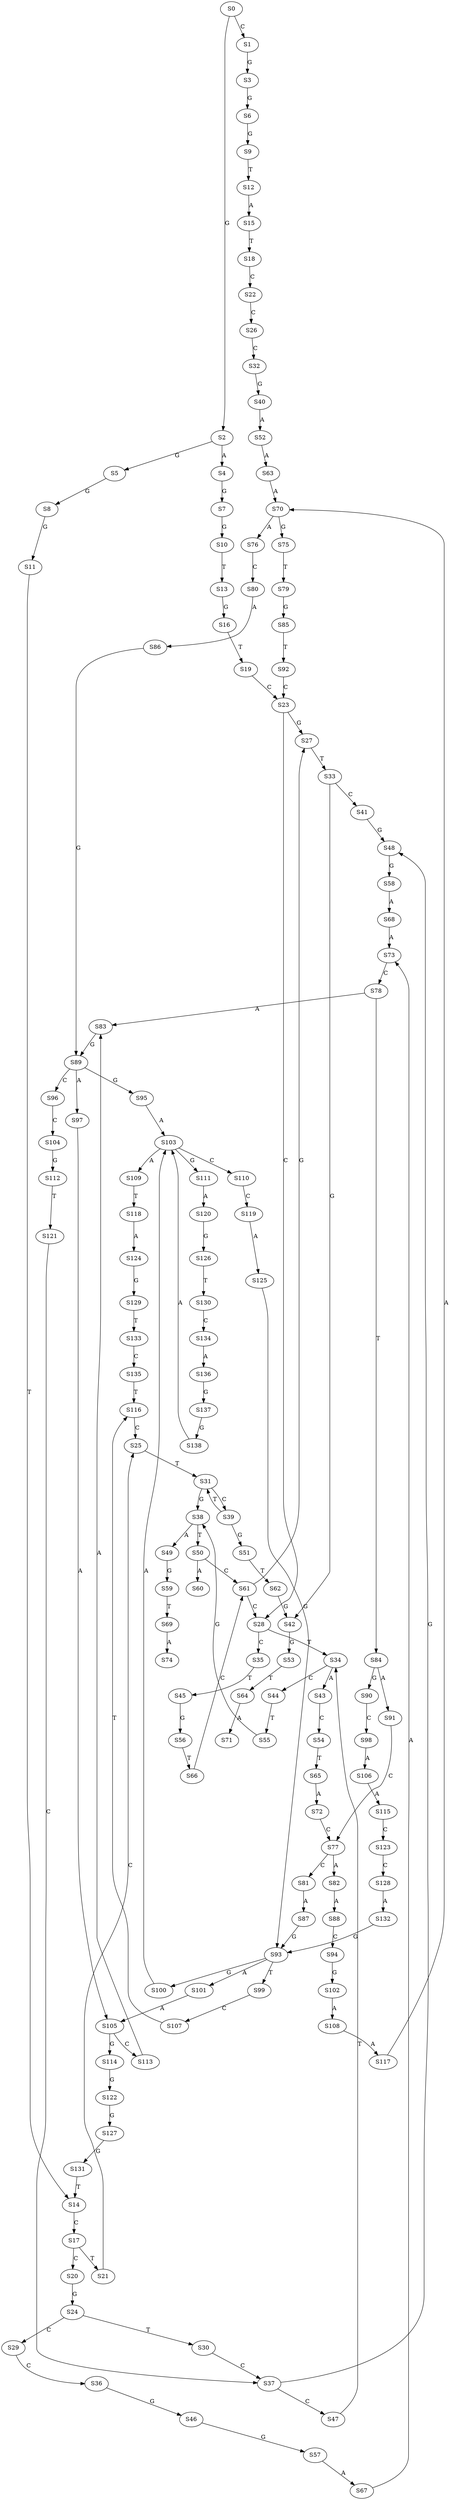strict digraph  {
	S0 -> S1 [ label = C ];
	S0 -> S2 [ label = G ];
	S1 -> S3 [ label = G ];
	S2 -> S4 [ label = A ];
	S2 -> S5 [ label = G ];
	S3 -> S6 [ label = G ];
	S4 -> S7 [ label = G ];
	S5 -> S8 [ label = G ];
	S6 -> S9 [ label = G ];
	S7 -> S10 [ label = G ];
	S8 -> S11 [ label = G ];
	S9 -> S12 [ label = T ];
	S10 -> S13 [ label = T ];
	S11 -> S14 [ label = T ];
	S12 -> S15 [ label = A ];
	S13 -> S16 [ label = G ];
	S14 -> S17 [ label = C ];
	S15 -> S18 [ label = T ];
	S16 -> S19 [ label = T ];
	S17 -> S20 [ label = C ];
	S17 -> S21 [ label = T ];
	S18 -> S22 [ label = C ];
	S19 -> S23 [ label = C ];
	S20 -> S24 [ label = G ];
	S21 -> S25 [ label = C ];
	S22 -> S26 [ label = C ];
	S23 -> S27 [ label = G ];
	S23 -> S28 [ label = C ];
	S24 -> S29 [ label = C ];
	S24 -> S30 [ label = T ];
	S25 -> S31 [ label = T ];
	S26 -> S32 [ label = C ];
	S27 -> S33 [ label = T ];
	S28 -> S34 [ label = T ];
	S28 -> S35 [ label = C ];
	S29 -> S36 [ label = C ];
	S30 -> S37 [ label = C ];
	S31 -> S38 [ label = G ];
	S31 -> S39 [ label = C ];
	S32 -> S40 [ label = G ];
	S33 -> S41 [ label = C ];
	S33 -> S42 [ label = G ];
	S34 -> S43 [ label = A ];
	S34 -> S44 [ label = C ];
	S35 -> S45 [ label = T ];
	S36 -> S46 [ label = G ];
	S37 -> S47 [ label = C ];
	S37 -> S48 [ label = G ];
	S38 -> S49 [ label = A ];
	S38 -> S50 [ label = T ];
	S39 -> S31 [ label = T ];
	S39 -> S51 [ label = G ];
	S40 -> S52 [ label = A ];
	S41 -> S48 [ label = G ];
	S42 -> S53 [ label = G ];
	S43 -> S54 [ label = C ];
	S44 -> S55 [ label = T ];
	S45 -> S56 [ label = G ];
	S46 -> S57 [ label = G ];
	S47 -> S34 [ label = T ];
	S48 -> S58 [ label = G ];
	S49 -> S59 [ label = G ];
	S50 -> S60 [ label = A ];
	S50 -> S61 [ label = C ];
	S51 -> S62 [ label = T ];
	S52 -> S63 [ label = A ];
	S53 -> S64 [ label = T ];
	S54 -> S65 [ label = T ];
	S55 -> S38 [ label = G ];
	S56 -> S66 [ label = T ];
	S57 -> S67 [ label = A ];
	S58 -> S68 [ label = A ];
	S59 -> S69 [ label = T ];
	S61 -> S28 [ label = C ];
	S61 -> S27 [ label = G ];
	S62 -> S42 [ label = G ];
	S63 -> S70 [ label = A ];
	S64 -> S71 [ label = A ];
	S65 -> S72 [ label = A ];
	S66 -> S61 [ label = C ];
	S67 -> S73 [ label = A ];
	S68 -> S73 [ label = A ];
	S69 -> S74 [ label = A ];
	S70 -> S75 [ label = G ];
	S70 -> S76 [ label = A ];
	S72 -> S77 [ label = C ];
	S73 -> S78 [ label = C ];
	S75 -> S79 [ label = T ];
	S76 -> S80 [ label = C ];
	S77 -> S81 [ label = C ];
	S77 -> S82 [ label = A ];
	S78 -> S83 [ label = A ];
	S78 -> S84 [ label = T ];
	S79 -> S85 [ label = G ];
	S80 -> S86 [ label = A ];
	S81 -> S87 [ label = A ];
	S82 -> S88 [ label = A ];
	S83 -> S89 [ label = G ];
	S84 -> S90 [ label = G ];
	S84 -> S91 [ label = A ];
	S85 -> S92 [ label = T ];
	S86 -> S89 [ label = G ];
	S87 -> S93 [ label = G ];
	S88 -> S94 [ label = C ];
	S89 -> S95 [ label = G ];
	S89 -> S96 [ label = C ];
	S89 -> S97 [ label = A ];
	S90 -> S98 [ label = C ];
	S91 -> S77 [ label = C ];
	S92 -> S23 [ label = C ];
	S93 -> S99 [ label = T ];
	S93 -> S100 [ label = G ];
	S93 -> S101 [ label = A ];
	S94 -> S102 [ label = G ];
	S95 -> S103 [ label = A ];
	S96 -> S104 [ label = C ];
	S97 -> S105 [ label = A ];
	S98 -> S106 [ label = A ];
	S99 -> S107 [ label = C ];
	S100 -> S103 [ label = A ];
	S101 -> S105 [ label = A ];
	S102 -> S108 [ label = A ];
	S103 -> S109 [ label = A ];
	S103 -> S110 [ label = C ];
	S103 -> S111 [ label = G ];
	S104 -> S112 [ label = G ];
	S105 -> S113 [ label = C ];
	S105 -> S114 [ label = G ];
	S106 -> S115 [ label = A ];
	S107 -> S116 [ label = T ];
	S108 -> S117 [ label = A ];
	S109 -> S118 [ label = T ];
	S110 -> S119 [ label = C ];
	S111 -> S120 [ label = A ];
	S112 -> S121 [ label = T ];
	S113 -> S83 [ label = A ];
	S114 -> S122 [ label = G ];
	S115 -> S123 [ label = C ];
	S116 -> S25 [ label = C ];
	S117 -> S70 [ label = A ];
	S118 -> S124 [ label = A ];
	S119 -> S125 [ label = A ];
	S120 -> S126 [ label = G ];
	S121 -> S37 [ label = C ];
	S122 -> S127 [ label = G ];
	S123 -> S128 [ label = C ];
	S124 -> S129 [ label = G ];
	S125 -> S93 [ label = G ];
	S126 -> S130 [ label = T ];
	S127 -> S131 [ label = G ];
	S128 -> S132 [ label = A ];
	S129 -> S133 [ label = T ];
	S130 -> S134 [ label = C ];
	S131 -> S14 [ label = T ];
	S132 -> S93 [ label = G ];
	S133 -> S135 [ label = C ];
	S134 -> S136 [ label = A ];
	S135 -> S116 [ label = T ];
	S136 -> S137 [ label = G ];
	S137 -> S138 [ label = G ];
	S138 -> S103 [ label = A ];
}
